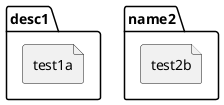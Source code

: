 {
  "sha1": "a1u6yjsljqd8ca61drm8q6e7ibwqbnm",
  "insertion": {
    "when": "2024-05-30T20:48:21.806Z",
    "url": "http://plantuml.sourceforge.net/qa/?qa=6287/container-alias-treated-differently-based-it-has-contents",
    "user": "plantuml@gmail.com"
  }
}
@startuml

folder hhname1 as "desc1" {
  file test1a
}

folder "name2" as hhdesc2 {
  file test2b
}


@enduml
